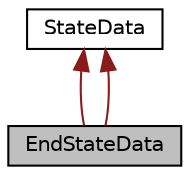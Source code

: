 digraph "EndStateData"
{
  edge [fontname="Helvetica",fontsize="10",labelfontname="Helvetica",labelfontsize="10"];
  node [fontname="Helvetica",fontsize="10",shape=record];
  Node1 [label="EndStateData",height=0.2,width=0.4,color="black", fillcolor="grey75", style="filled", fontcolor="black"];
  Node2 -> Node1 [dir="back",color="firebrick4",fontsize="10",style="solid",fontname="Helvetica"];
  Node2 [label="StateData",height=0.2,width=0.4,color="black", fillcolor="white", style="filled",URL="$classStateData.html",tooltip="Interface de comunicação entre States. "];
  Node2 -> Node1 [dir="back",color="firebrick4",fontsize="10",style="solid",fontname="Helvetica"];
}
